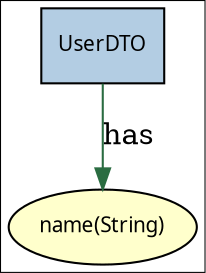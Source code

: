 digraph G {
    node[shape=rectangle, fontname=Tahoma, fontsize=10, style="filled",
        gradientangle="270", fillcolor="bisque", colorscheme="pastel19"]
  	colorscheme="pastel19"
    cluster=true;

		UserDTO [fillcolor="2"]
		

		
	    name [label="name(String)" fillcolor="6" shape=ellipse ]
	    
            UserDTO -> name [color="#2A6C41" label="has"]
	    
	
}

